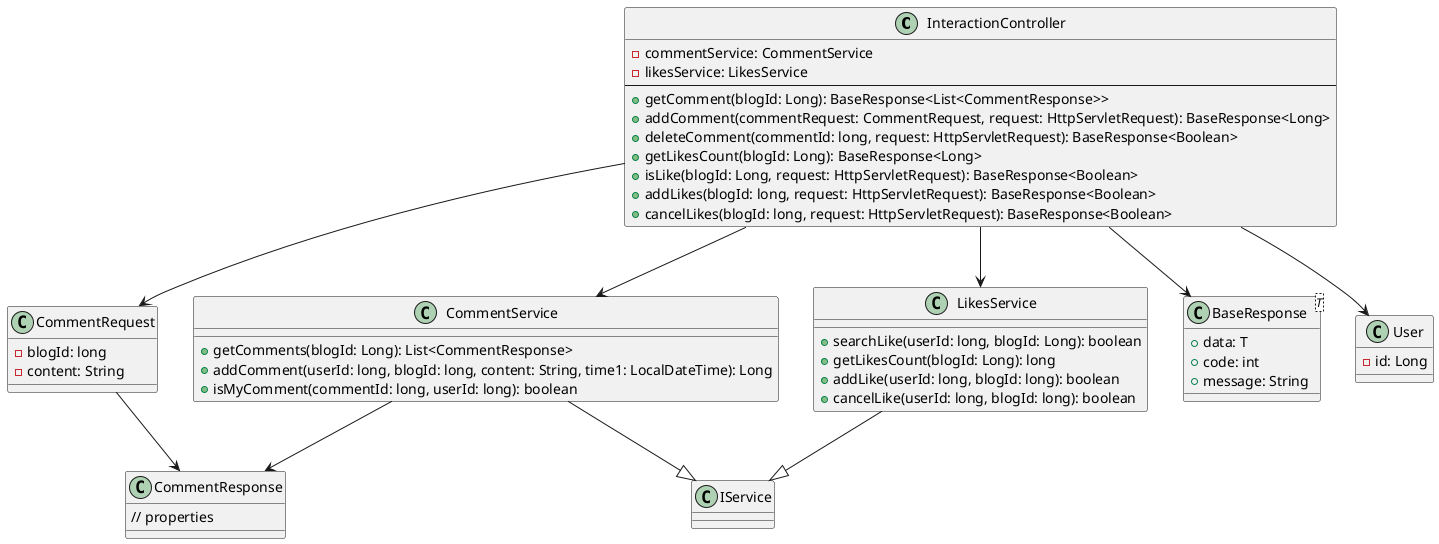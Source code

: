 @startuml

class InteractionController {
  - commentService: CommentService
  - likesService: LikesService
  --
  + getComment(blogId: Long): BaseResponse<List<CommentResponse>>
  + addComment(commentRequest: CommentRequest, request: HttpServletRequest): BaseResponse<Long>
  + deleteComment(commentId: long, request: HttpServletRequest): BaseResponse<Boolean>
  + getLikesCount(blogId: Long): BaseResponse<Long>
  + isLike(blogId: Long, request: HttpServletRequest): BaseResponse<Boolean>
  + addLikes(blogId: long, request: HttpServletRequest): BaseResponse<Boolean>
  + cancelLikes(blogId: long, request: HttpServletRequest): BaseResponse<Boolean>
}

class CommentService {
  + getComments(blogId: Long): List<CommentResponse>
  + addComment(userId: long, blogId: long, content: String, time1: LocalDateTime): Long
  + isMyComment(commentId: long, userId: long): boolean
}

class LikesService {
  + searchLike(userId: long, blogId: Long): boolean
  + getLikesCount(blogId: Long): long
  + addLike(userId: long, blogId: long): boolean
  + cancelLike(userId: long, blogId: long): boolean
}

class CommentRequest {
  - blogId: long
  - content: String
}

class CommentResponse {
  // properties
}

class BaseResponse<T> {
  + data: T
  + code: int
  + message: String
}

class User {
  - id: Long
}

InteractionController --> CommentService
InteractionController --> LikesService
InteractionController --> CommentRequest
InteractionController --> BaseResponse
CommentService --|> IService
LikesService --|> IService
CommentService --> CommentResponse
CommentRequest --> CommentResponse
InteractionController --> User

@enduml